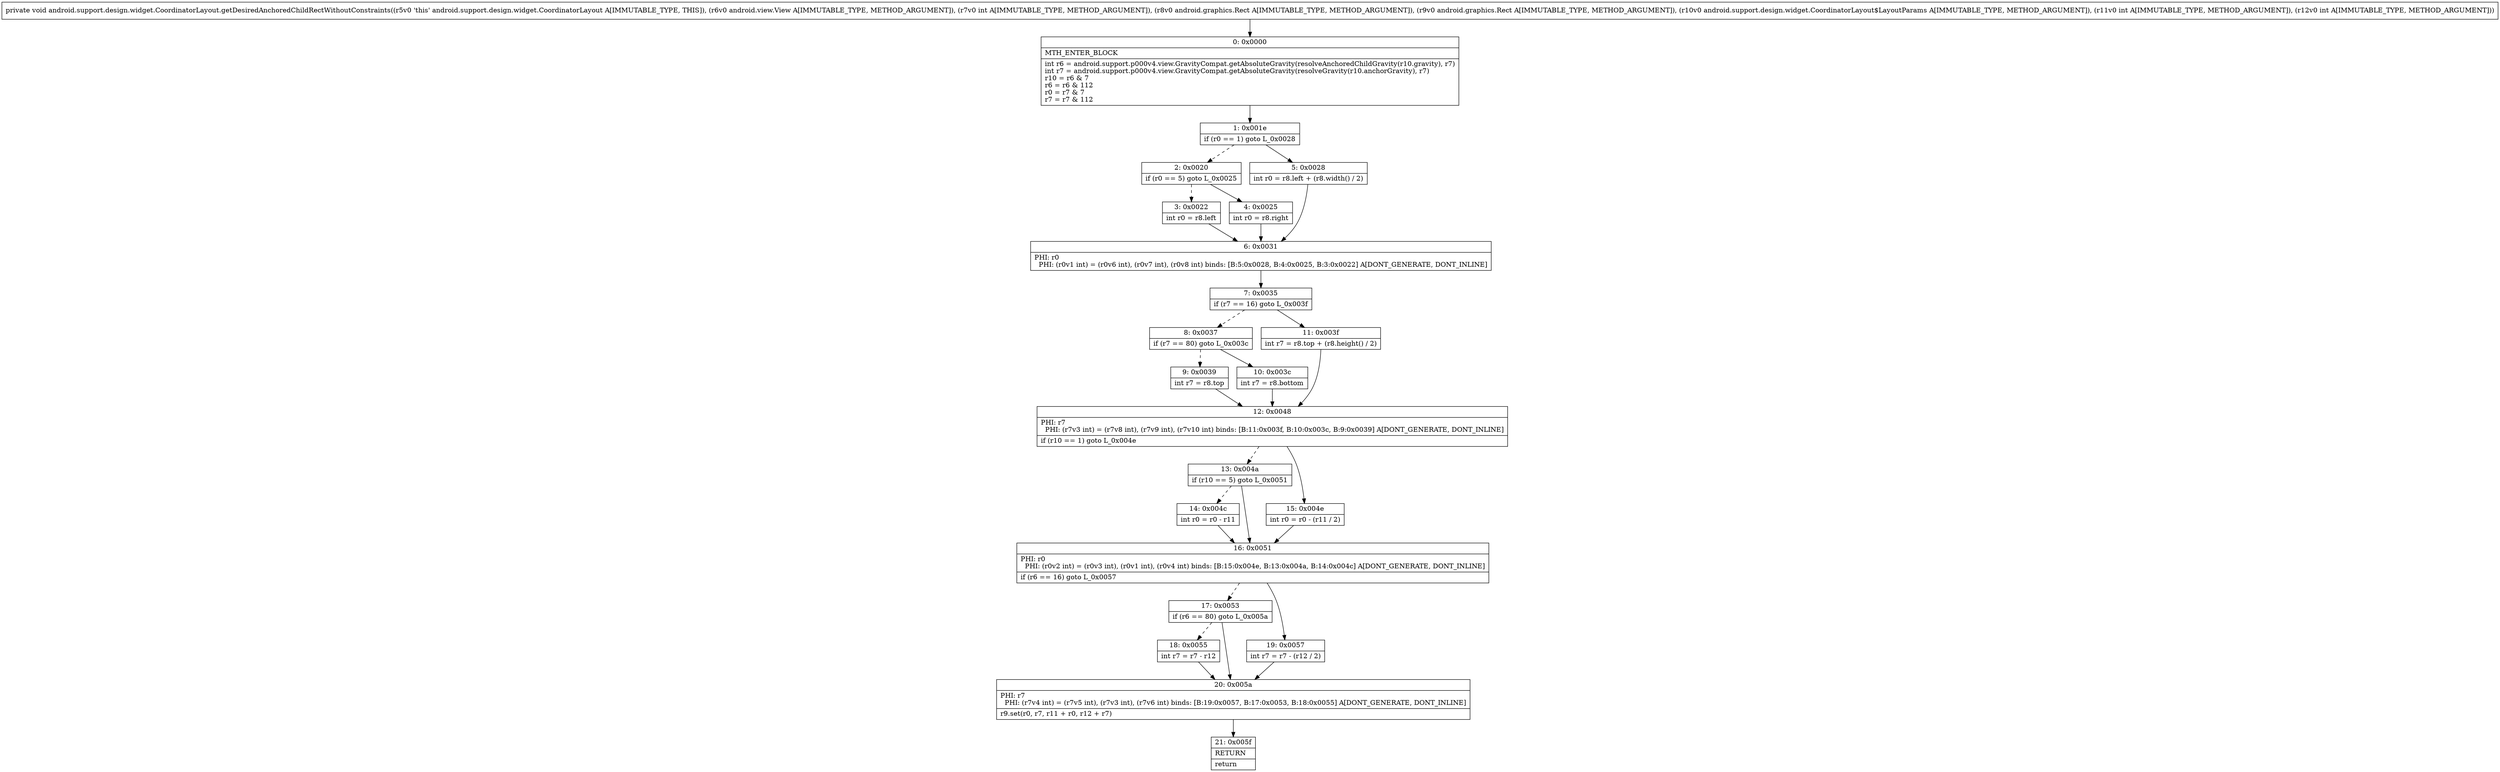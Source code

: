 digraph "CFG forandroid.support.design.widget.CoordinatorLayout.getDesiredAnchoredChildRectWithoutConstraints(Landroid\/view\/View;ILandroid\/graphics\/Rect;Landroid\/graphics\/Rect;Landroid\/support\/design\/widget\/CoordinatorLayout$LayoutParams;II)V" {
Node_0 [shape=record,label="{0\:\ 0x0000|MTH_ENTER_BLOCK\l|int r6 = android.support.p000v4.view.GravityCompat.getAbsoluteGravity(resolveAnchoredChildGravity(r10.gravity), r7)\lint r7 = android.support.p000v4.view.GravityCompat.getAbsoluteGravity(resolveGravity(r10.anchorGravity), r7)\lr10 = r6 & 7\lr6 = r6 & 112\lr0 = r7 & 7\lr7 = r7 & 112\l}"];
Node_1 [shape=record,label="{1\:\ 0x001e|if (r0 == 1) goto L_0x0028\l}"];
Node_2 [shape=record,label="{2\:\ 0x0020|if (r0 == 5) goto L_0x0025\l}"];
Node_3 [shape=record,label="{3\:\ 0x0022|int r0 = r8.left\l}"];
Node_4 [shape=record,label="{4\:\ 0x0025|int r0 = r8.right\l}"];
Node_5 [shape=record,label="{5\:\ 0x0028|int r0 = r8.left + (r8.width() \/ 2)\l}"];
Node_6 [shape=record,label="{6\:\ 0x0031|PHI: r0 \l  PHI: (r0v1 int) = (r0v6 int), (r0v7 int), (r0v8 int) binds: [B:5:0x0028, B:4:0x0025, B:3:0x0022] A[DONT_GENERATE, DONT_INLINE]\l}"];
Node_7 [shape=record,label="{7\:\ 0x0035|if (r7 == 16) goto L_0x003f\l}"];
Node_8 [shape=record,label="{8\:\ 0x0037|if (r7 == 80) goto L_0x003c\l}"];
Node_9 [shape=record,label="{9\:\ 0x0039|int r7 = r8.top\l}"];
Node_10 [shape=record,label="{10\:\ 0x003c|int r7 = r8.bottom\l}"];
Node_11 [shape=record,label="{11\:\ 0x003f|int r7 = r8.top + (r8.height() \/ 2)\l}"];
Node_12 [shape=record,label="{12\:\ 0x0048|PHI: r7 \l  PHI: (r7v3 int) = (r7v8 int), (r7v9 int), (r7v10 int) binds: [B:11:0x003f, B:10:0x003c, B:9:0x0039] A[DONT_GENERATE, DONT_INLINE]\l|if (r10 == 1) goto L_0x004e\l}"];
Node_13 [shape=record,label="{13\:\ 0x004a|if (r10 == 5) goto L_0x0051\l}"];
Node_14 [shape=record,label="{14\:\ 0x004c|int r0 = r0 \- r11\l}"];
Node_15 [shape=record,label="{15\:\ 0x004e|int r0 = r0 \- (r11 \/ 2)\l}"];
Node_16 [shape=record,label="{16\:\ 0x0051|PHI: r0 \l  PHI: (r0v2 int) = (r0v3 int), (r0v1 int), (r0v4 int) binds: [B:15:0x004e, B:13:0x004a, B:14:0x004c] A[DONT_GENERATE, DONT_INLINE]\l|if (r6 == 16) goto L_0x0057\l}"];
Node_17 [shape=record,label="{17\:\ 0x0053|if (r6 == 80) goto L_0x005a\l}"];
Node_18 [shape=record,label="{18\:\ 0x0055|int r7 = r7 \- r12\l}"];
Node_19 [shape=record,label="{19\:\ 0x0057|int r7 = r7 \- (r12 \/ 2)\l}"];
Node_20 [shape=record,label="{20\:\ 0x005a|PHI: r7 \l  PHI: (r7v4 int) = (r7v5 int), (r7v3 int), (r7v6 int) binds: [B:19:0x0057, B:17:0x0053, B:18:0x0055] A[DONT_GENERATE, DONT_INLINE]\l|r9.set(r0, r7, r11 + r0, r12 + r7)\l}"];
Node_21 [shape=record,label="{21\:\ 0x005f|RETURN\l|return\l}"];
MethodNode[shape=record,label="{private void android.support.design.widget.CoordinatorLayout.getDesiredAnchoredChildRectWithoutConstraints((r5v0 'this' android.support.design.widget.CoordinatorLayout A[IMMUTABLE_TYPE, THIS]), (r6v0 android.view.View A[IMMUTABLE_TYPE, METHOD_ARGUMENT]), (r7v0 int A[IMMUTABLE_TYPE, METHOD_ARGUMENT]), (r8v0 android.graphics.Rect A[IMMUTABLE_TYPE, METHOD_ARGUMENT]), (r9v0 android.graphics.Rect A[IMMUTABLE_TYPE, METHOD_ARGUMENT]), (r10v0 android.support.design.widget.CoordinatorLayout$LayoutParams A[IMMUTABLE_TYPE, METHOD_ARGUMENT]), (r11v0 int A[IMMUTABLE_TYPE, METHOD_ARGUMENT]), (r12v0 int A[IMMUTABLE_TYPE, METHOD_ARGUMENT])) }"];
MethodNode -> Node_0;
Node_0 -> Node_1;
Node_1 -> Node_2[style=dashed];
Node_1 -> Node_5;
Node_2 -> Node_3[style=dashed];
Node_2 -> Node_4;
Node_3 -> Node_6;
Node_4 -> Node_6;
Node_5 -> Node_6;
Node_6 -> Node_7;
Node_7 -> Node_8[style=dashed];
Node_7 -> Node_11;
Node_8 -> Node_9[style=dashed];
Node_8 -> Node_10;
Node_9 -> Node_12;
Node_10 -> Node_12;
Node_11 -> Node_12;
Node_12 -> Node_13[style=dashed];
Node_12 -> Node_15;
Node_13 -> Node_14[style=dashed];
Node_13 -> Node_16;
Node_14 -> Node_16;
Node_15 -> Node_16;
Node_16 -> Node_17[style=dashed];
Node_16 -> Node_19;
Node_17 -> Node_18[style=dashed];
Node_17 -> Node_20;
Node_18 -> Node_20;
Node_19 -> Node_20;
Node_20 -> Node_21;
}

